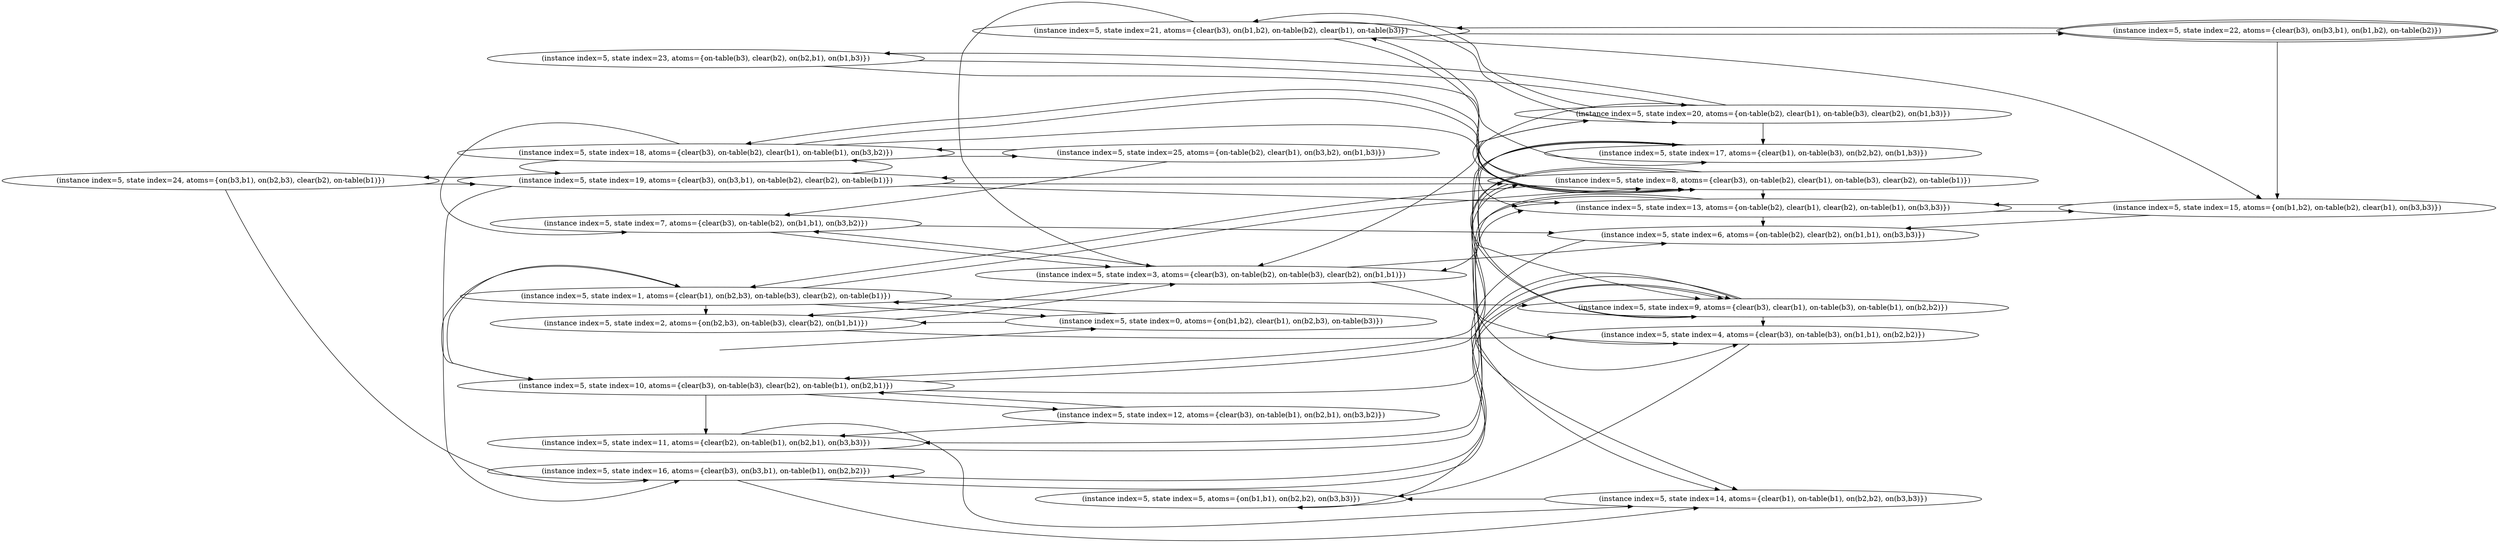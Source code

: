 digraph {
rankdir="LR"
s24[label="(instance index=5, state index=24, atoms={on(b3,b1), on(b2,b3), clear(b2), on-table(b1)})"]
s25[label="(instance index=5, state index=25, atoms={on-table(b2), clear(b1), on(b3,b2), on(b1,b3)})"]
s12[label="(instance index=5, state index=12, atoms={clear(b3), on-table(b1), on(b2,b1), on(b3,b2)})"]
s0[label="(instance index=5, state index=0, atoms={on(b1,b2), clear(b1), on(b2,b3), on-table(b3)})"]
s19[label="(instance index=5, state index=19, atoms={clear(b3), on(b3,b1), on-table(b2), clear(b2), on-table(b1)})"]
s18[label="(instance index=5, state index=18, atoms={clear(b3), on-table(b2), clear(b1), on-table(b1), on(b3,b2)})"]
s23[label="(instance index=5, state index=23, atoms={on-table(b3), clear(b2), on(b2,b1), on(b1,b3)})"]
s10[label="(instance index=5, state index=10, atoms={clear(b3), on-table(b3), clear(b2), on-table(b1), on(b2,b1)})"]
s1[label="(instance index=5, state index=1, atoms={clear(b1), on(b2,b3), on-table(b3), clear(b2), on-table(b1)})"]
s16[label="(instance index=5, state index=16, atoms={clear(b3), on(b3,b1), on-table(b1), on(b2,b2)})"]
s7[label="(instance index=5, state index=7, atoms={clear(b3), on-table(b2), on(b1,b1), on(b3,b2)})"]
s11[label="(instance index=5, state index=11, atoms={clear(b2), on-table(b1), on(b2,b1), on(b3,b3)})"]
s2[label="(instance index=5, state index=2, atoms={on(b2,b3), on-table(b3), clear(b2), on(b1,b1)})"]
s20[label="(instance index=5, state index=20, atoms={on-table(b2), clear(b1), on-table(b3), clear(b2), on(b1,b3)})"]
s8[label="(instance index=5, state index=8, atoms={clear(b3), on-table(b2), clear(b1), on-table(b3), clear(b2), on-table(b1)})"]
s13[label="(instance index=5, state index=13, atoms={on-table(b2), clear(b1), clear(b2), on-table(b1), on(b3,b3)})"]
s17[label="(instance index=5, state index=17, atoms={clear(b1), on-table(b3), on(b2,b2), on(b1,b3)})"]
s9[label="(instance index=5, state index=9, atoms={clear(b3), clear(b1), on-table(b3), on-table(b1), on(b2,b2)})"]
s14[label="(instance index=5, state index=14, atoms={clear(b1), on-table(b1), on(b2,b2), on(b3,b3)})"]
s6[label="(instance index=5, state index=6, atoms={on-table(b2), clear(b2), on(b1,b1), on(b3,b3)})"]
s4[label="(instance index=5, state index=4, atoms={clear(b3), on-table(b3), on(b1,b1), on(b2,b2)})"]
s21[label="(instance index=5, state index=21, atoms={clear(b3), on(b1,b2), on-table(b2), clear(b1), on-table(b3)})"]
s3[label="(instance index=5, state index=3, atoms={clear(b3), on-table(b2), on-table(b3), clear(b2), on(b1,b1)})"]
s5[label="(instance index=5, state index=5, atoms={on(b1,b1), on(b2,b2), on(b3,b3)})"]
s22[peripheries=2,label="(instance index=5, state index=22, atoms={clear(b3), on(b3,b1), on(b1,b2), on-table(b2)})"]
s15[label="(instance index=5, state index=15, atoms={on(b1,b2), on-table(b2), clear(b1), on(b3,b3)})"]
Dangling [ label = "", style = invis ]
{ rank = same; Dangling }
Dangling -> s0
{ rank = same; s0}
{ rank = same; s19,s18,s23,s10,s1,s16,s7,s11,s2}
{ rank = same; s20,s8,s13,s17,s9,s14,s6,s4}
{ rank = same; s21,s3,s5}
{ rank = same; s22,s15}
{
s24->s19
s24->s16
s25->s7
s25->s18
s12->s11
s12->s10
s0->s2
s0->s1
}
{
s19->s24
s19->s16
s19->s18
s19->s13
s19->s8
s18->s25
s18->s19
s18->s13
s18->s8
s18->s7
s23->s20
s23->s17
s10->s12
s10->s9
s10->s8
s10->s11
s10->s1
s1->s9
s1->s8
s1->s2
s1->s10
s1->s0
s16->s14
s16->s9
s7->s6
s7->s3
s11->s14
s11->s13
s2->s4
s2->s3
}
{
s20->s21
s20->s17
s20->s23
s20->s8
s20->s3
s8->s19
s8->s18
s8->s13
s8->s21
s8->s10
s8->s20
s8->s9
s8->s3
s8->s1
s13->s15
s13->s14
s13->s6
s13->s11
s17->s4
s17->s9
s9->s14
s9->s4
s9->s17
s9->s16
s14->s5
s6->s5
s4->s5
}
{
s21->s22
s21->s20
s21->s15
s21->s8
s21->s3
s3->s6
s3->s4
s3->s7
s3->s2
}
{
s22->s15
s22->s21
s15->s6
s15->s13
}
}
